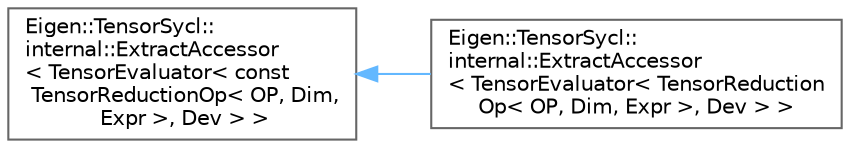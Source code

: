 digraph "类继承关系图"
{
 // LATEX_PDF_SIZE
  bgcolor="transparent";
  edge [fontname=Helvetica,fontsize=10,labelfontname=Helvetica,labelfontsize=10];
  node [fontname=Helvetica,fontsize=10,shape=box,height=0.2,width=0.4];
  rankdir="LR";
  Node0 [id="Node000000",label="Eigen::TensorSycl::\linternal::ExtractAccessor\l\< TensorEvaluator\< const\l TensorReductionOp\< OP, Dim,\l Expr \>, Dev \> \>",height=0.2,width=0.4,color="grey40", fillcolor="white", style="filled",URL="$struct_eigen_1_1_tensor_sycl_1_1internal_1_1_extract_accessor_3_01_tensor_evaluator_3_01const_017b84cc42bd938fc0857672c2d814fbbd.html",tooltip="specialisation of the ExtractAccessor struct when the node type is const TensorReductionOp"];
  Node0 -> Node1 [id="edge4797_Node000000_Node000001",dir="back",color="steelblue1",style="solid",tooltip=" "];
  Node1 [id="Node000001",label="Eigen::TensorSycl::\linternal::ExtractAccessor\l\< TensorEvaluator\< TensorReduction\lOp\< OP, Dim, Expr \>, Dev \> \>",height=0.2,width=0.4,color="grey40", fillcolor="white", style="filled",URL="$struct_eigen_1_1_tensor_sycl_1_1internal_1_1_extract_accessor_3_01_tensor_evaluator_3_01_tensor_2b84b99009c752b26bb930d0598625bb.html",tooltip="specialisation of the ExtractAccessor struct when the node type is TensorReductionOp"];
}
